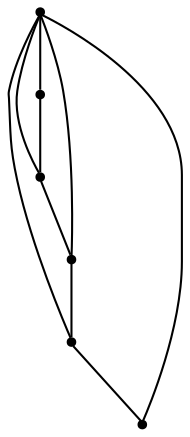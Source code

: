 graph {
  node [shape=point,comment="{\"directed\":false,\"doi\":\"10.1007/978-3-662-45803-7_40\",\"figure\":\"2 (1)\"}"]

  v0 [pos="790.732543855477,784.5269459376993"]
  v1 [pos="864.1021406663785,754.1401937347727"]
  v2 [pos="711.9924319203717,490.7314301316944"]
  v3 [pos="711.9924319203717,794.8908021796076"]
  v4 [pos="559.8827867985221,754.1442648771426"]
  v5 [pos="633.2523836094238,784.5269459376995"]

  v0 -- v1 [id="-1",pos="790.732543855477,784.5269459376993 864.1021406663785,754.1401937347727 864.1021406663785,754.1401937347727 864.1021406663785,754.1401937347727"]
  v4 -- v5 [id="-2",pos="559.8827867985221,754.1442648771426 633.2523836094238,784.5269459376995 633.2523836094238,784.5269459376995 633.2523836094238,784.5269459376995"]
  v5 -- v3 [id="-4",pos="633.2523836094238,784.5269459376995 711.9924319203717,794.8908021796076 711.9924319203717,794.8908021796076 711.9924319203717,794.8908021796076"]
  v3 -- v0 [id="-6",pos="711.9924319203717,794.8908021796076 790.732543855477,784.5269459376993 790.732543855477,784.5269459376993 790.732543855477,784.5269459376993"]
  v2 -- v5 [id="-7",pos="711.9924319203717,490.7314301316944 633.2523836094238,784.5269459376995 633.2523836094238,784.5269459376995 633.2523836094238,784.5269459376995"]
  v2 -- v0 [id="-8",pos="711.9924319203717,490.7314301316944 790.732543855477,784.5269459376993 790.732543855477,784.5269459376993 790.732543855477,784.5269459376993"]
  v2 -- v4 [id="-9",pos="711.9924319203717,490.7314301316944 559.8827867985221,754.1442648771426 559.8827867985221,754.1442648771426 559.8827867985221,754.1442648771426"]
  v2 -- v3 [id="-10",pos="711.9924319203717,490.7314301316944 711.9924319203717,794.8908021796076 711.9924319203717,794.8908021796076 711.9924319203717,794.8908021796076"]
  v2 -- v1 [id="-11",pos="711.9924319203717,490.7314301316944 864.1021406663785,754.1401937347727 864.1021406663785,754.1401937347727 864.1021406663785,754.1401937347727"]
}